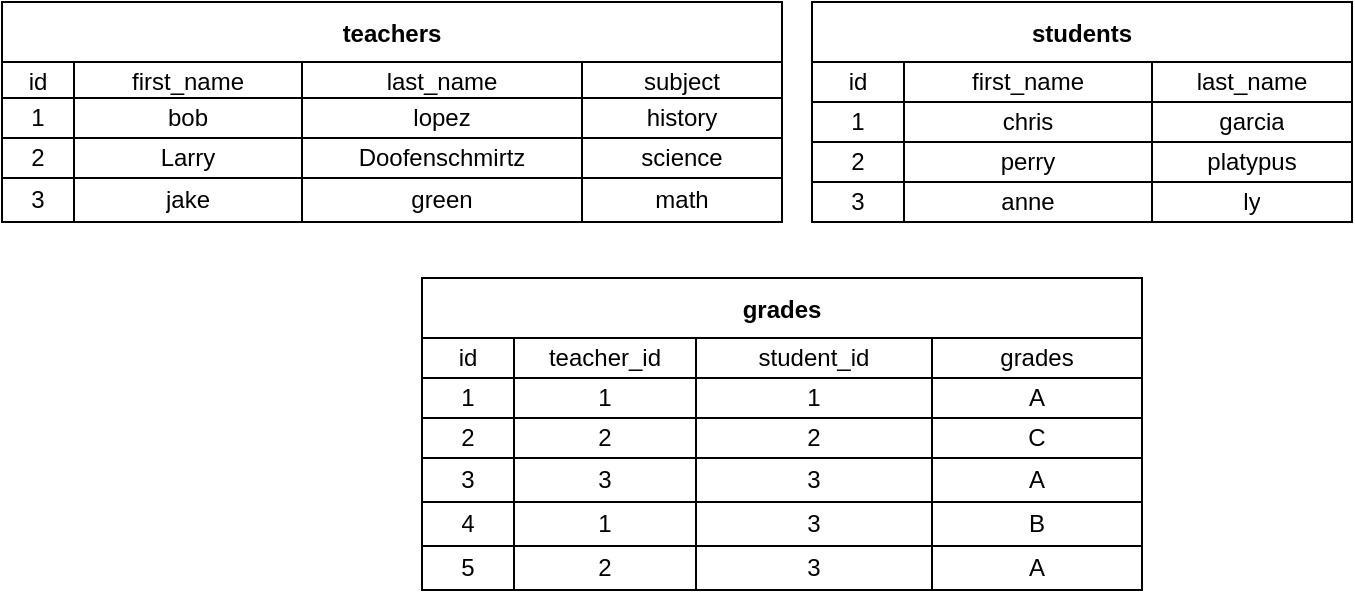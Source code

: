 <mxfile>
    <diagram id="duresPwWK4taZeQ5EQ2r" name="Page-1">
        <mxGraphModel dx="902" dy="766" grid="1" gridSize="10" guides="1" tooltips="1" connect="1" arrows="1" fold="1" page="1" pageScale="1" pageWidth="850" pageHeight="1100" math="0" shadow="0">
            <root>
                <mxCell id="0"/>
                <mxCell id="1" parent="0"/>
                <mxCell id="9" value="teachers" style="shape=table;startSize=30;container=1;collapsible=0;childLayout=tableLayout;fontStyle=1;align=center;" parent="1" vertex="1">
                    <mxGeometry x="35" y="12" width="390" height="110" as="geometry"/>
                </mxCell>
                <mxCell id="10" value="" style="shape=tableRow;horizontal=0;startSize=0;swimlaneHead=0;swimlaneBody=0;top=0;left=0;bottom=0;right=0;collapsible=0;dropTarget=0;fillColor=none;points=[[0,0.5],[1,0.5]];portConstraint=eastwest;" parent="9" vertex="1">
                    <mxGeometry y="30" width="390" height="18" as="geometry"/>
                </mxCell>
                <mxCell id="11" value="id" style="shape=partialRectangle;html=1;whiteSpace=wrap;connectable=0;fillColor=none;top=0;left=0;bottom=0;right=0;overflow=hidden;" parent="10" vertex="1">
                    <mxGeometry width="36" height="18" as="geometry">
                        <mxRectangle width="36" height="18" as="alternateBounds"/>
                    </mxGeometry>
                </mxCell>
                <mxCell id="12" value="first_name" style="shape=partialRectangle;html=1;whiteSpace=wrap;connectable=0;fillColor=none;top=0;left=0;bottom=0;right=0;overflow=hidden;" parent="10" vertex="1">
                    <mxGeometry x="36" width="114" height="18" as="geometry">
                        <mxRectangle width="114" height="18" as="alternateBounds"/>
                    </mxGeometry>
                </mxCell>
                <mxCell id="13" value="last_name" style="shape=partialRectangle;html=1;whiteSpace=wrap;connectable=0;fillColor=none;top=0;left=0;bottom=0;right=0;overflow=hidden;" parent="10" vertex="1">
                    <mxGeometry x="150" width="140" height="18" as="geometry">
                        <mxRectangle width="140" height="18" as="alternateBounds"/>
                    </mxGeometry>
                </mxCell>
                <mxCell id="202" value="subject" style="shape=partialRectangle;html=1;whiteSpace=wrap;connectable=0;fillColor=none;top=0;left=0;bottom=0;right=0;overflow=hidden;" vertex="1" parent="10">
                    <mxGeometry x="290" width="100" height="18" as="geometry">
                        <mxRectangle width="100" height="18" as="alternateBounds"/>
                    </mxGeometry>
                </mxCell>
                <mxCell id="14" value="" style="shape=tableRow;horizontal=0;startSize=0;swimlaneHead=0;swimlaneBody=0;top=0;left=0;bottom=0;right=0;collapsible=0;dropTarget=0;fillColor=none;points=[[0,0.5],[1,0.5]];portConstraint=eastwest;" parent="9" vertex="1">
                    <mxGeometry y="48" width="390" height="20" as="geometry"/>
                </mxCell>
                <mxCell id="15" value="1" style="shape=partialRectangle;html=1;whiteSpace=wrap;connectable=0;fillColor=none;top=0;left=0;bottom=0;right=0;overflow=hidden;" parent="14" vertex="1">
                    <mxGeometry width="36" height="20" as="geometry">
                        <mxRectangle width="36" height="20" as="alternateBounds"/>
                    </mxGeometry>
                </mxCell>
                <mxCell id="16" value="bob" style="shape=partialRectangle;html=1;whiteSpace=wrap;connectable=0;fillColor=none;top=0;left=0;bottom=0;right=0;overflow=hidden;" parent="14" vertex="1">
                    <mxGeometry x="36" width="114" height="20" as="geometry">
                        <mxRectangle width="114" height="20" as="alternateBounds"/>
                    </mxGeometry>
                </mxCell>
                <mxCell id="17" value="lopez" style="shape=partialRectangle;html=1;whiteSpace=wrap;connectable=0;fillColor=none;top=0;left=0;bottom=0;right=0;overflow=hidden;" parent="14" vertex="1">
                    <mxGeometry x="150" width="140" height="20" as="geometry">
                        <mxRectangle width="140" height="20" as="alternateBounds"/>
                    </mxGeometry>
                </mxCell>
                <mxCell id="203" value="history" style="shape=partialRectangle;html=1;whiteSpace=wrap;connectable=0;fillColor=none;top=0;left=0;bottom=0;right=0;overflow=hidden;" vertex="1" parent="14">
                    <mxGeometry x="290" width="100" height="20" as="geometry">
                        <mxRectangle width="100" height="20" as="alternateBounds"/>
                    </mxGeometry>
                </mxCell>
                <mxCell id="70" value="" style="shape=tableRow;horizontal=0;startSize=0;swimlaneHead=0;swimlaneBody=0;top=0;left=0;bottom=0;right=0;collapsible=0;dropTarget=0;fillColor=none;points=[[0,0.5],[1,0.5]];portConstraint=eastwest;" parent="9" vertex="1">
                    <mxGeometry y="68" width="390" height="20" as="geometry"/>
                </mxCell>
                <mxCell id="71" value="2" style="shape=partialRectangle;html=1;whiteSpace=wrap;connectable=0;fillColor=none;top=0;left=0;bottom=0;right=0;overflow=hidden;" parent="70" vertex="1">
                    <mxGeometry width="36" height="20" as="geometry">
                        <mxRectangle width="36" height="20" as="alternateBounds"/>
                    </mxGeometry>
                </mxCell>
                <mxCell id="72" value="Larry" style="shape=partialRectangle;html=1;whiteSpace=wrap;connectable=0;fillColor=none;top=0;left=0;bottom=0;right=0;overflow=hidden;" parent="70" vertex="1">
                    <mxGeometry x="36" width="114" height="20" as="geometry">
                        <mxRectangle width="114" height="20" as="alternateBounds"/>
                    </mxGeometry>
                </mxCell>
                <mxCell id="73" value="Doofenschmirtz" style="shape=partialRectangle;html=1;whiteSpace=wrap;connectable=0;fillColor=none;top=0;left=0;bottom=0;right=0;overflow=hidden;" parent="70" vertex="1">
                    <mxGeometry x="150" width="140" height="20" as="geometry">
                        <mxRectangle width="140" height="20" as="alternateBounds"/>
                    </mxGeometry>
                </mxCell>
                <mxCell id="204" value="science" style="shape=partialRectangle;html=1;whiteSpace=wrap;connectable=0;fillColor=none;top=0;left=0;bottom=0;right=0;overflow=hidden;" vertex="1" parent="70">
                    <mxGeometry x="290" width="100" height="20" as="geometry">
                        <mxRectangle width="100" height="20" as="alternateBounds"/>
                    </mxGeometry>
                </mxCell>
                <mxCell id="18" value="" style="shape=tableRow;horizontal=0;startSize=0;swimlaneHead=0;swimlaneBody=0;top=0;left=0;bottom=0;right=0;collapsible=0;dropTarget=0;fillColor=none;points=[[0,0.5],[1,0.5]];portConstraint=eastwest;" parent="9" vertex="1">
                    <mxGeometry y="88" width="390" height="22" as="geometry"/>
                </mxCell>
                <mxCell id="19" value="3" style="shape=partialRectangle;html=1;whiteSpace=wrap;connectable=0;fillColor=none;top=0;left=0;bottom=0;right=0;overflow=hidden;" parent="18" vertex="1">
                    <mxGeometry width="36" height="22" as="geometry">
                        <mxRectangle width="36" height="22" as="alternateBounds"/>
                    </mxGeometry>
                </mxCell>
                <mxCell id="20" value="jake" style="shape=partialRectangle;html=1;whiteSpace=wrap;connectable=0;fillColor=none;top=0;left=0;bottom=0;right=0;overflow=hidden;" parent="18" vertex="1">
                    <mxGeometry x="36" width="114" height="22" as="geometry">
                        <mxRectangle width="114" height="22" as="alternateBounds"/>
                    </mxGeometry>
                </mxCell>
                <mxCell id="21" value="green" style="shape=partialRectangle;html=1;whiteSpace=wrap;connectable=0;fillColor=none;top=0;left=0;bottom=0;right=0;overflow=hidden;" parent="18" vertex="1">
                    <mxGeometry x="150" width="140" height="22" as="geometry">
                        <mxRectangle width="140" height="22" as="alternateBounds"/>
                    </mxGeometry>
                </mxCell>
                <mxCell id="205" value="math" style="shape=partialRectangle;html=1;whiteSpace=wrap;connectable=0;fillColor=none;top=0;left=0;bottom=0;right=0;overflow=hidden;" vertex="1" parent="18">
                    <mxGeometry x="290" width="100" height="22" as="geometry">
                        <mxRectangle width="100" height="22" as="alternateBounds"/>
                    </mxGeometry>
                </mxCell>
                <mxCell id="98" value="students" style="shape=table;startSize=30;container=1;collapsible=0;childLayout=tableLayout;fontStyle=1;align=center;" parent="1" vertex="1">
                    <mxGeometry x="440" y="12" width="270" height="110" as="geometry"/>
                </mxCell>
                <mxCell id="99" value="" style="shape=tableRow;horizontal=0;startSize=0;swimlaneHead=0;swimlaneBody=0;top=0;left=0;bottom=0;right=0;collapsible=0;dropTarget=0;fillColor=none;points=[[0,0.5],[1,0.5]];portConstraint=eastwest;" parent="98" vertex="1">
                    <mxGeometry y="30" width="270" height="20" as="geometry"/>
                </mxCell>
                <mxCell id="100" value="id" style="shape=partialRectangle;html=1;whiteSpace=wrap;connectable=0;fillColor=none;top=0;left=0;bottom=0;right=0;overflow=hidden;" parent="99" vertex="1">
                    <mxGeometry width="46" height="20" as="geometry">
                        <mxRectangle width="46" height="20" as="alternateBounds"/>
                    </mxGeometry>
                </mxCell>
                <mxCell id="101" value="first_name" style="shape=partialRectangle;html=1;whiteSpace=wrap;connectable=0;fillColor=none;top=0;left=0;bottom=0;right=0;overflow=hidden;" parent="99" vertex="1">
                    <mxGeometry x="46" width="124" height="20" as="geometry">
                        <mxRectangle width="124" height="20" as="alternateBounds"/>
                    </mxGeometry>
                </mxCell>
                <mxCell id="102" value="last_name" style="shape=partialRectangle;html=1;whiteSpace=wrap;connectable=0;fillColor=none;top=0;left=0;bottom=0;right=0;overflow=hidden;" parent="99" vertex="1">
                    <mxGeometry x="170" width="100" height="20" as="geometry">
                        <mxRectangle width="100" height="20" as="alternateBounds"/>
                    </mxGeometry>
                </mxCell>
                <mxCell id="104" value="" style="shape=tableRow;horizontal=0;startSize=0;swimlaneHead=0;swimlaneBody=0;top=0;left=0;bottom=0;right=0;collapsible=0;dropTarget=0;fillColor=none;points=[[0,0.5],[1,0.5]];portConstraint=eastwest;" parent="98" vertex="1">
                    <mxGeometry y="50" width="270" height="20" as="geometry"/>
                </mxCell>
                <mxCell id="105" value="1" style="shape=partialRectangle;html=1;whiteSpace=wrap;connectable=0;fillColor=none;top=0;left=0;bottom=0;right=0;overflow=hidden;" parent="104" vertex="1">
                    <mxGeometry width="46" height="20" as="geometry">
                        <mxRectangle width="46" height="20" as="alternateBounds"/>
                    </mxGeometry>
                </mxCell>
                <mxCell id="106" value="chris" style="shape=partialRectangle;html=1;whiteSpace=wrap;connectable=0;fillColor=none;top=0;left=0;bottom=0;right=0;overflow=hidden;" parent="104" vertex="1">
                    <mxGeometry x="46" width="124" height="20" as="geometry">
                        <mxRectangle width="124" height="20" as="alternateBounds"/>
                    </mxGeometry>
                </mxCell>
                <mxCell id="107" value="garcia" style="shape=partialRectangle;html=1;whiteSpace=wrap;connectable=0;fillColor=none;top=0;left=0;bottom=0;right=0;overflow=hidden;" parent="104" vertex="1">
                    <mxGeometry x="170" width="100" height="20" as="geometry">
                        <mxRectangle width="100" height="20" as="alternateBounds"/>
                    </mxGeometry>
                </mxCell>
                <mxCell id="109" value="" style="shape=tableRow;horizontal=0;startSize=0;swimlaneHead=0;swimlaneBody=0;top=0;left=0;bottom=0;right=0;collapsible=0;dropTarget=0;fillColor=none;points=[[0,0.5],[1,0.5]];portConstraint=eastwest;" parent="98" vertex="1">
                    <mxGeometry y="70" width="270" height="20" as="geometry"/>
                </mxCell>
                <mxCell id="110" value="2" style="shape=partialRectangle;html=1;whiteSpace=wrap;connectable=0;fillColor=none;top=0;left=0;bottom=0;right=0;overflow=hidden;" parent="109" vertex="1">
                    <mxGeometry width="46" height="20" as="geometry">
                        <mxRectangle width="46" height="20" as="alternateBounds"/>
                    </mxGeometry>
                </mxCell>
                <mxCell id="111" value="perry" style="shape=partialRectangle;html=1;whiteSpace=wrap;connectable=0;fillColor=none;top=0;left=0;bottom=0;right=0;overflow=hidden;" parent="109" vertex="1">
                    <mxGeometry x="46" width="124" height="20" as="geometry">
                        <mxRectangle width="124" height="20" as="alternateBounds"/>
                    </mxGeometry>
                </mxCell>
                <mxCell id="112" value="platypus" style="shape=partialRectangle;html=1;whiteSpace=wrap;connectable=0;fillColor=none;top=0;left=0;bottom=0;right=0;overflow=hidden;" parent="109" vertex="1">
                    <mxGeometry x="170" width="100" height="20" as="geometry">
                        <mxRectangle width="100" height="20" as="alternateBounds"/>
                    </mxGeometry>
                </mxCell>
                <mxCell id="114" value="" style="shape=tableRow;horizontal=0;startSize=0;swimlaneHead=0;swimlaneBody=0;top=0;left=0;bottom=0;right=0;collapsible=0;dropTarget=0;fillColor=none;points=[[0,0.5],[1,0.5]];portConstraint=eastwest;" parent="98" vertex="1">
                    <mxGeometry y="90" width="270" height="20" as="geometry"/>
                </mxCell>
                <mxCell id="115" value="3" style="shape=partialRectangle;html=1;whiteSpace=wrap;connectable=0;fillColor=none;top=0;left=0;bottom=0;right=0;overflow=hidden;" parent="114" vertex="1">
                    <mxGeometry width="46" height="20" as="geometry">
                        <mxRectangle width="46" height="20" as="alternateBounds"/>
                    </mxGeometry>
                </mxCell>
                <mxCell id="116" value="anne" style="shape=partialRectangle;html=1;whiteSpace=wrap;connectable=0;fillColor=none;top=0;left=0;bottom=0;right=0;overflow=hidden;" parent="114" vertex="1">
                    <mxGeometry x="46" width="124" height="20" as="geometry">
                        <mxRectangle width="124" height="20" as="alternateBounds"/>
                    </mxGeometry>
                </mxCell>
                <mxCell id="117" value="ly" style="shape=partialRectangle;html=1;whiteSpace=wrap;connectable=0;fillColor=none;top=0;left=0;bottom=0;right=0;overflow=hidden;" parent="114" vertex="1">
                    <mxGeometry x="170" width="100" height="20" as="geometry">
                        <mxRectangle width="100" height="20" as="alternateBounds"/>
                    </mxGeometry>
                </mxCell>
                <mxCell id="123" value="grades" style="shape=table;startSize=30;container=1;collapsible=0;childLayout=tableLayout;fontStyle=1;align=center;" parent="1" vertex="1">
                    <mxGeometry x="245" y="150" width="360" height="156" as="geometry"/>
                </mxCell>
                <mxCell id="124" value="" style="shape=tableRow;horizontal=0;startSize=0;swimlaneHead=0;swimlaneBody=0;top=0;left=0;bottom=0;right=0;collapsible=0;dropTarget=0;fillColor=none;points=[[0,0.5],[1,0.5]];portConstraint=eastwest;" parent="123" vertex="1">
                    <mxGeometry y="30" width="360" height="20" as="geometry"/>
                </mxCell>
                <mxCell id="125" value="id" style="shape=partialRectangle;html=1;whiteSpace=wrap;connectable=0;fillColor=none;top=0;left=0;bottom=0;right=0;overflow=hidden;" parent="124" vertex="1">
                    <mxGeometry width="46" height="20" as="geometry">
                        <mxRectangle width="46" height="20" as="alternateBounds"/>
                    </mxGeometry>
                </mxCell>
                <mxCell id="126" value="teacher_id" style="shape=partialRectangle;html=1;whiteSpace=wrap;connectable=0;fillColor=none;top=0;left=0;bottom=0;right=0;overflow=hidden;" parent="124" vertex="1">
                    <mxGeometry x="46" width="91" height="20" as="geometry">
                        <mxRectangle width="91" height="20" as="alternateBounds"/>
                    </mxGeometry>
                </mxCell>
                <mxCell id="127" value="student_id" style="shape=partialRectangle;html=1;whiteSpace=wrap;connectable=0;fillColor=none;top=0;left=0;bottom=0;right=0;overflow=hidden;" parent="124" vertex="1">
                    <mxGeometry x="137" width="118" height="20" as="geometry">
                        <mxRectangle width="118" height="20" as="alternateBounds"/>
                    </mxGeometry>
                </mxCell>
                <mxCell id="128" value="grades" style="shape=partialRectangle;html=1;whiteSpace=wrap;connectable=0;fillColor=none;top=0;left=0;bottom=0;right=0;overflow=hidden;" parent="124" vertex="1">
                    <mxGeometry x="255" width="105" height="20" as="geometry">
                        <mxRectangle width="105" height="20" as="alternateBounds"/>
                    </mxGeometry>
                </mxCell>
                <mxCell id="130" value="" style="shape=tableRow;horizontal=0;startSize=0;swimlaneHead=0;swimlaneBody=0;top=0;left=0;bottom=0;right=0;collapsible=0;dropTarget=0;fillColor=none;points=[[0,0.5],[1,0.5]];portConstraint=eastwest;" parent="123" vertex="1">
                    <mxGeometry y="50" width="360" height="20" as="geometry"/>
                </mxCell>
                <mxCell id="131" value="1" style="shape=partialRectangle;html=1;whiteSpace=wrap;connectable=0;fillColor=none;top=0;left=0;bottom=0;right=0;overflow=hidden;" parent="130" vertex="1">
                    <mxGeometry width="46" height="20" as="geometry">
                        <mxRectangle width="46" height="20" as="alternateBounds"/>
                    </mxGeometry>
                </mxCell>
                <mxCell id="132" value="1" style="shape=partialRectangle;html=1;whiteSpace=wrap;connectable=0;fillColor=none;top=0;left=0;bottom=0;right=0;overflow=hidden;" parent="130" vertex="1">
                    <mxGeometry x="46" width="91" height="20" as="geometry">
                        <mxRectangle width="91" height="20" as="alternateBounds"/>
                    </mxGeometry>
                </mxCell>
                <mxCell id="133" value="1" style="shape=partialRectangle;html=1;whiteSpace=wrap;connectable=0;fillColor=none;top=0;left=0;bottom=0;right=0;overflow=hidden;" parent="130" vertex="1">
                    <mxGeometry x="137" width="118" height="20" as="geometry">
                        <mxRectangle width="118" height="20" as="alternateBounds"/>
                    </mxGeometry>
                </mxCell>
                <mxCell id="134" value="A" style="shape=partialRectangle;html=1;whiteSpace=wrap;connectable=0;fillColor=none;top=0;left=0;bottom=0;right=0;overflow=hidden;" parent="130" vertex="1">
                    <mxGeometry x="255" width="105" height="20" as="geometry">
                        <mxRectangle width="105" height="20" as="alternateBounds"/>
                    </mxGeometry>
                </mxCell>
                <mxCell id="136" value="" style="shape=tableRow;horizontal=0;startSize=0;swimlaneHead=0;swimlaneBody=0;top=0;left=0;bottom=0;right=0;collapsible=0;dropTarget=0;fillColor=none;points=[[0,0.5],[1,0.5]];portConstraint=eastwest;" parent="123" vertex="1">
                    <mxGeometry y="70" width="360" height="20" as="geometry"/>
                </mxCell>
                <mxCell id="137" value="2" style="shape=partialRectangle;html=1;whiteSpace=wrap;connectable=0;fillColor=none;top=0;left=0;bottom=0;right=0;overflow=hidden;" parent="136" vertex="1">
                    <mxGeometry width="46" height="20" as="geometry">
                        <mxRectangle width="46" height="20" as="alternateBounds"/>
                    </mxGeometry>
                </mxCell>
                <mxCell id="138" value="2" style="shape=partialRectangle;html=1;whiteSpace=wrap;connectable=0;fillColor=none;top=0;left=0;bottom=0;right=0;overflow=hidden;" parent="136" vertex="1">
                    <mxGeometry x="46" width="91" height="20" as="geometry">
                        <mxRectangle width="91" height="20" as="alternateBounds"/>
                    </mxGeometry>
                </mxCell>
                <mxCell id="139" value="2" style="shape=partialRectangle;html=1;whiteSpace=wrap;connectable=0;fillColor=none;top=0;left=0;bottom=0;right=0;overflow=hidden;" parent="136" vertex="1">
                    <mxGeometry x="137" width="118" height="20" as="geometry">
                        <mxRectangle width="118" height="20" as="alternateBounds"/>
                    </mxGeometry>
                </mxCell>
                <mxCell id="140" value="C" style="shape=partialRectangle;html=1;whiteSpace=wrap;connectable=0;fillColor=none;top=0;left=0;bottom=0;right=0;overflow=hidden;" parent="136" vertex="1">
                    <mxGeometry x="255" width="105" height="20" as="geometry">
                        <mxRectangle width="105" height="20" as="alternateBounds"/>
                    </mxGeometry>
                </mxCell>
                <mxCell id="142" value="" style="shape=tableRow;horizontal=0;startSize=0;swimlaneHead=0;swimlaneBody=0;top=0;left=0;bottom=0;right=0;collapsible=0;dropTarget=0;fillColor=none;points=[[0,0.5],[1,0.5]];portConstraint=eastwest;" parent="123" vertex="1">
                    <mxGeometry y="90" width="360" height="22" as="geometry"/>
                </mxCell>
                <mxCell id="143" value="3" style="shape=partialRectangle;html=1;whiteSpace=wrap;connectable=0;fillColor=none;top=0;left=0;bottom=0;right=0;overflow=hidden;" parent="142" vertex="1">
                    <mxGeometry width="46" height="22" as="geometry">
                        <mxRectangle width="46" height="22" as="alternateBounds"/>
                    </mxGeometry>
                </mxCell>
                <mxCell id="144" value="3" style="shape=partialRectangle;html=1;whiteSpace=wrap;connectable=0;fillColor=none;top=0;left=0;bottom=0;right=0;overflow=hidden;" parent="142" vertex="1">
                    <mxGeometry x="46" width="91" height="22" as="geometry">
                        <mxRectangle width="91" height="22" as="alternateBounds"/>
                    </mxGeometry>
                </mxCell>
                <mxCell id="145" value="3" style="shape=partialRectangle;html=1;whiteSpace=wrap;connectable=0;fillColor=none;top=0;left=0;bottom=0;right=0;overflow=hidden;" parent="142" vertex="1">
                    <mxGeometry x="137" width="118" height="22" as="geometry">
                        <mxRectangle width="118" height="22" as="alternateBounds"/>
                    </mxGeometry>
                </mxCell>
                <mxCell id="146" value="A" style="shape=partialRectangle;html=1;whiteSpace=wrap;connectable=0;fillColor=none;top=0;left=0;bottom=0;right=0;overflow=hidden;" parent="142" vertex="1">
                    <mxGeometry x="255" width="105" height="22" as="geometry">
                        <mxRectangle width="105" height="22" as="alternateBounds"/>
                    </mxGeometry>
                </mxCell>
                <mxCell id="192" style="shape=tableRow;horizontal=0;startSize=0;swimlaneHead=0;swimlaneBody=0;top=0;left=0;bottom=0;right=0;collapsible=0;dropTarget=0;fillColor=none;points=[[0,0.5],[1,0.5]];portConstraint=eastwest;" vertex="1" parent="123">
                    <mxGeometry y="112" width="360" height="22" as="geometry"/>
                </mxCell>
                <mxCell id="193" value="4" style="shape=partialRectangle;html=1;whiteSpace=wrap;connectable=0;fillColor=none;top=0;left=0;bottom=0;right=0;overflow=hidden;" vertex="1" parent="192">
                    <mxGeometry width="46" height="22" as="geometry">
                        <mxRectangle width="46" height="22" as="alternateBounds"/>
                    </mxGeometry>
                </mxCell>
                <mxCell id="194" value="1" style="shape=partialRectangle;html=1;whiteSpace=wrap;connectable=0;fillColor=none;top=0;left=0;bottom=0;right=0;overflow=hidden;" vertex="1" parent="192">
                    <mxGeometry x="46" width="91" height="22" as="geometry">
                        <mxRectangle width="91" height="22" as="alternateBounds"/>
                    </mxGeometry>
                </mxCell>
                <mxCell id="195" value="3" style="shape=partialRectangle;html=1;whiteSpace=wrap;connectable=0;fillColor=none;top=0;left=0;bottom=0;right=0;overflow=hidden;" vertex="1" parent="192">
                    <mxGeometry x="137" width="118" height="22" as="geometry">
                        <mxRectangle width="118" height="22" as="alternateBounds"/>
                    </mxGeometry>
                </mxCell>
                <mxCell id="196" value="B" style="shape=partialRectangle;html=1;whiteSpace=wrap;connectable=0;fillColor=none;top=0;left=0;bottom=0;right=0;overflow=hidden;" vertex="1" parent="192">
                    <mxGeometry x="255" width="105" height="22" as="geometry">
                        <mxRectangle width="105" height="22" as="alternateBounds"/>
                    </mxGeometry>
                </mxCell>
                <mxCell id="197" style="shape=tableRow;horizontal=0;startSize=0;swimlaneHead=0;swimlaneBody=0;top=0;left=0;bottom=0;right=0;collapsible=0;dropTarget=0;fillColor=none;points=[[0,0.5],[1,0.5]];portConstraint=eastwest;" vertex="1" parent="123">
                    <mxGeometry y="134" width="360" height="22" as="geometry"/>
                </mxCell>
                <mxCell id="198" value="5" style="shape=partialRectangle;html=1;whiteSpace=wrap;connectable=0;fillColor=none;top=0;left=0;bottom=0;right=0;overflow=hidden;" vertex="1" parent="197">
                    <mxGeometry width="46" height="22" as="geometry">
                        <mxRectangle width="46" height="22" as="alternateBounds"/>
                    </mxGeometry>
                </mxCell>
                <mxCell id="199" value="2" style="shape=partialRectangle;html=1;whiteSpace=wrap;connectable=0;fillColor=none;top=0;left=0;bottom=0;right=0;overflow=hidden;" vertex="1" parent="197">
                    <mxGeometry x="46" width="91" height="22" as="geometry">
                        <mxRectangle width="91" height="22" as="alternateBounds"/>
                    </mxGeometry>
                </mxCell>
                <mxCell id="200" value="3" style="shape=partialRectangle;html=1;whiteSpace=wrap;connectable=0;fillColor=none;top=0;left=0;bottom=0;right=0;overflow=hidden;" vertex="1" parent="197">
                    <mxGeometry x="137" width="118" height="22" as="geometry">
                        <mxRectangle width="118" height="22" as="alternateBounds"/>
                    </mxGeometry>
                </mxCell>
                <mxCell id="201" value="A" style="shape=partialRectangle;html=1;whiteSpace=wrap;connectable=0;fillColor=none;top=0;left=0;bottom=0;right=0;overflow=hidden;" vertex="1" parent="197">
                    <mxGeometry x="255" width="105" height="22" as="geometry">
                        <mxRectangle width="105" height="22" as="alternateBounds"/>
                    </mxGeometry>
                </mxCell>
            </root>
        </mxGraphModel>
    </diagram>
</mxfile>